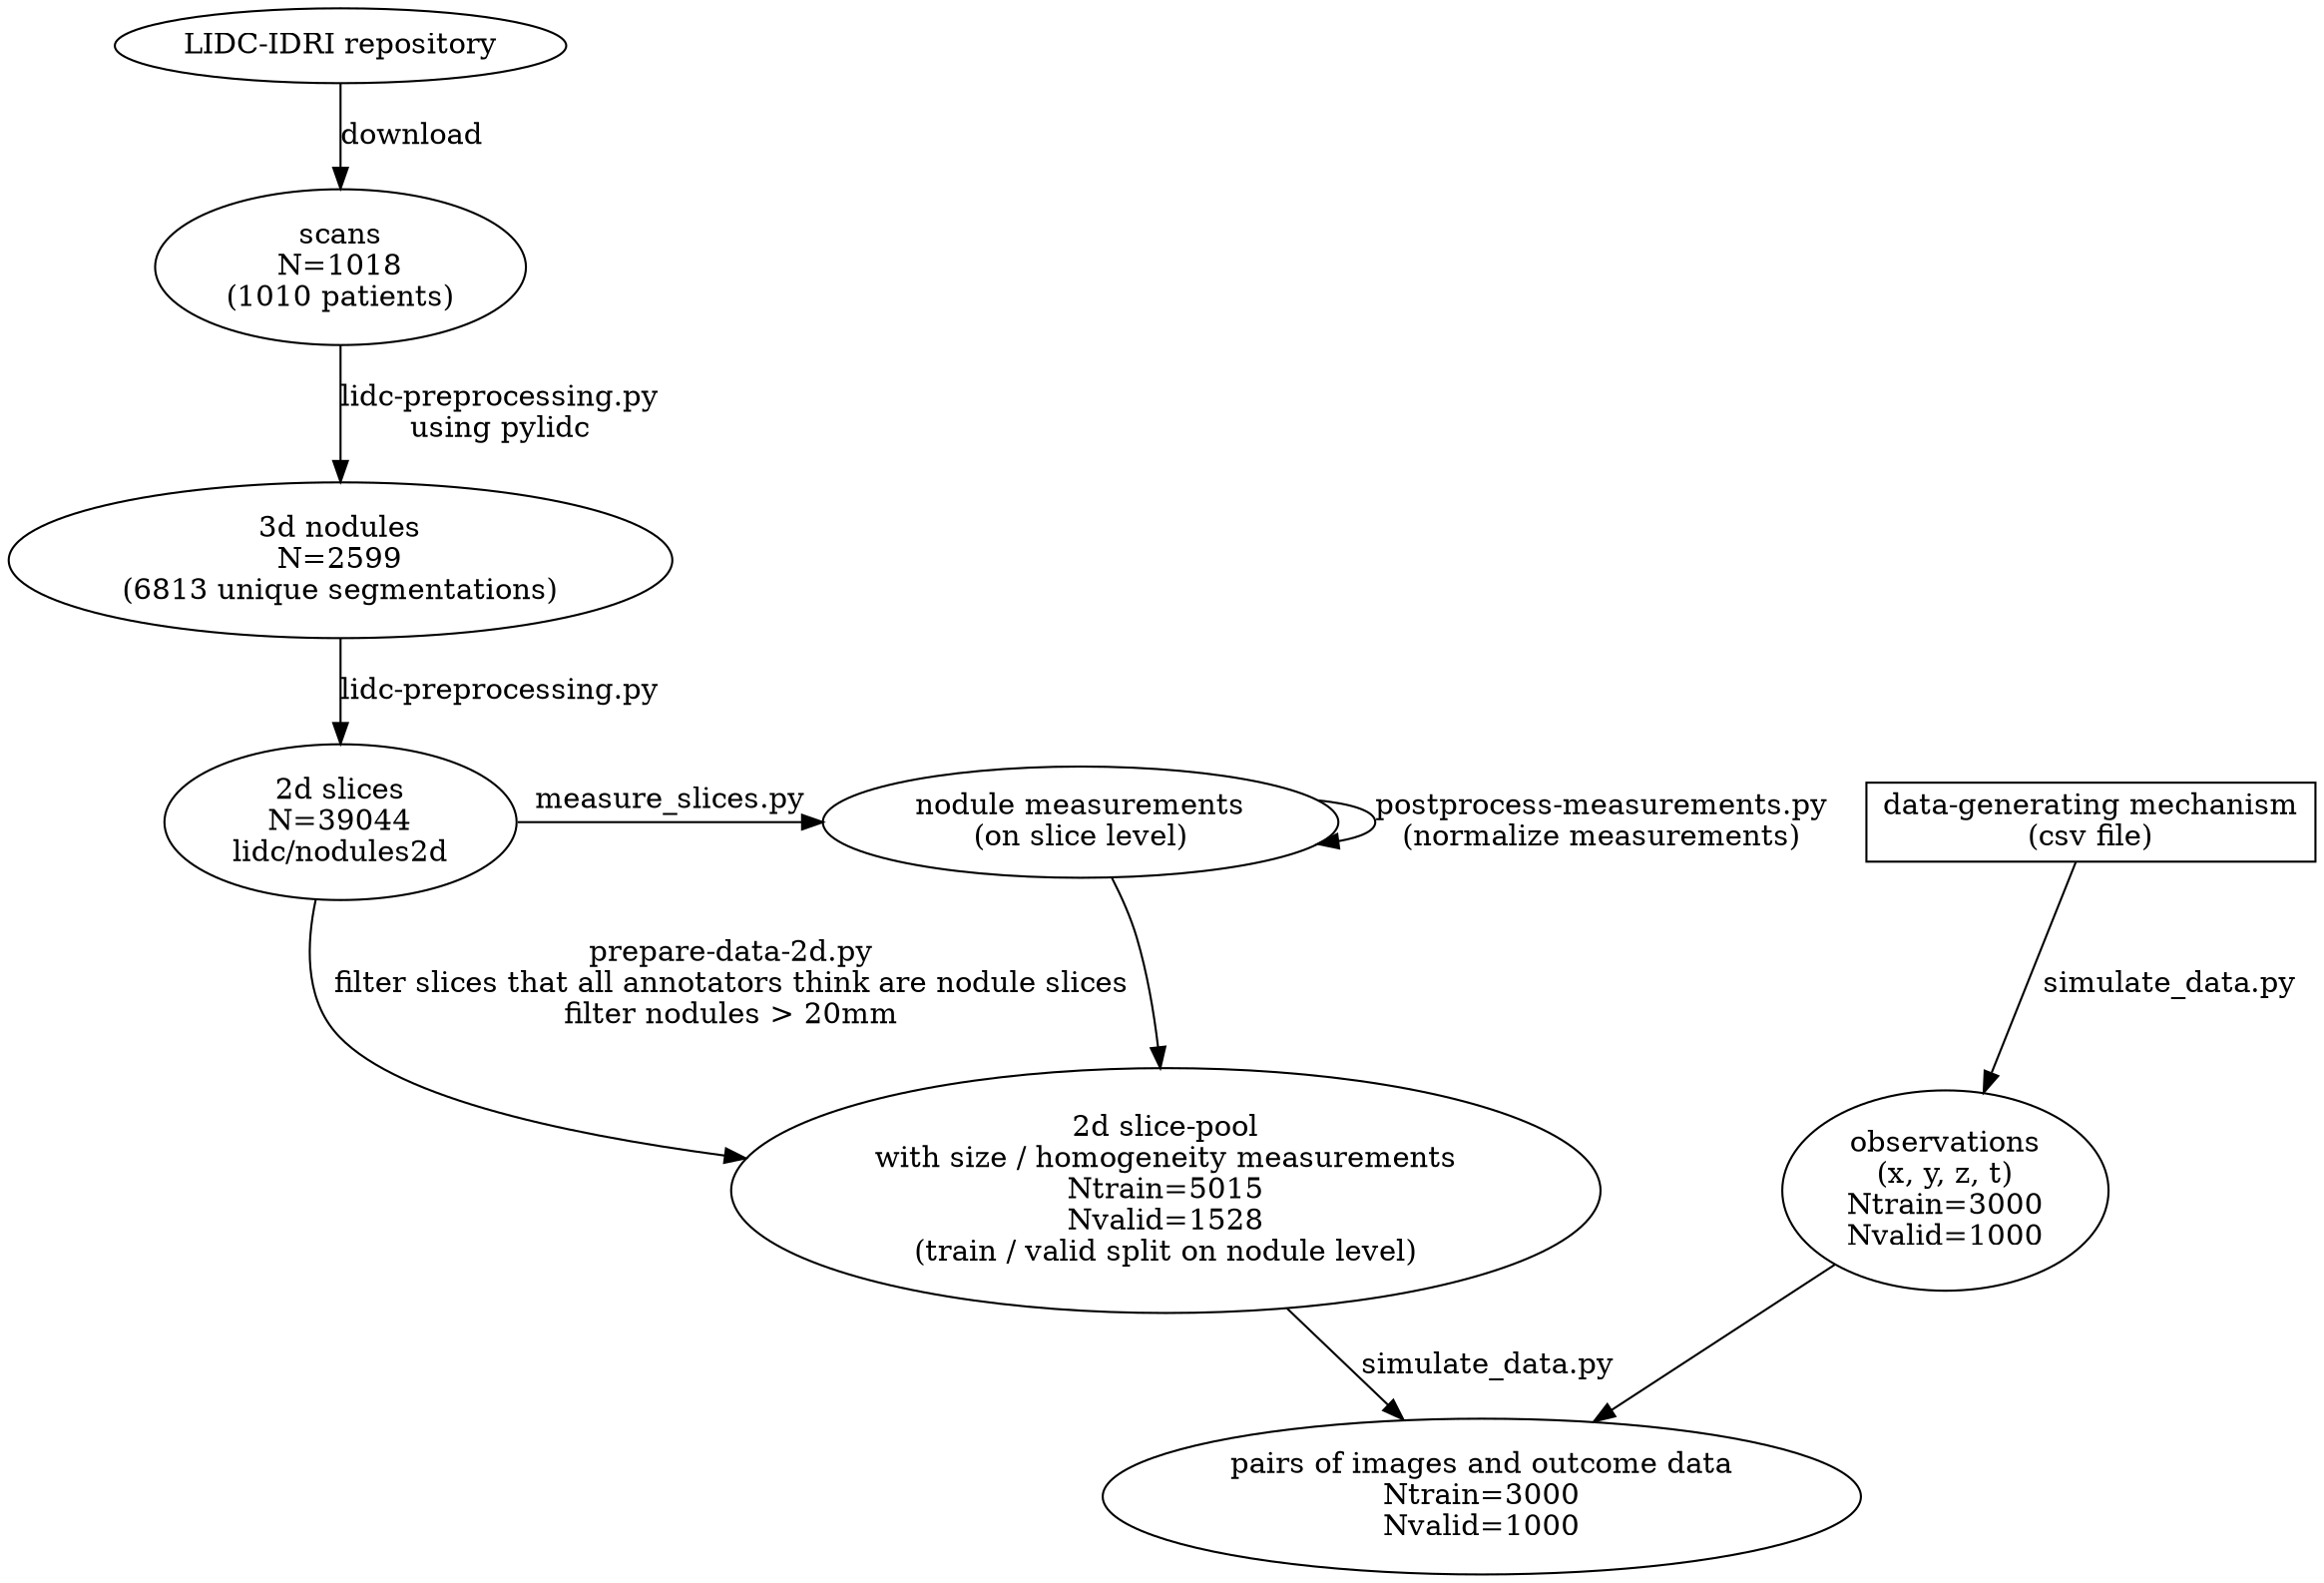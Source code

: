 digraph G {
    /* Entities */
    lidcrepo[label="LIDC-IDRI repository"]
    scans [label="scans\nN=1018\n(1010 patients)"]
    nodules[label="3d nodules\nN=2599\n(6813 unique segmentations)"]
    allslices[label="2d slices\nN=39044\nlidc/nodules2d"]
    selectslices[label="2d slice-pool\nwith size / homogeneity measurements\nNtrain=5015\nNvalid=1528\n(train / valid split on nodule level)"]    
    measurements[label="nodule measurements\n(on slice level)"]
    observations[label="observations\n(x, y, z, t)\nNtrain=3000\nNvalid=1000"]
    genmodel[label="data-generating mechanism\n(csv file)", shape="rectangle"]
    obsimgpairs[label="pairs of images and outcome data\nNtrain=3000\nNvalid=1000"]

    /* Relationships */
    lidcrepo -> scans [label="download"]
    scans -> nodules [label="lidc-preprocessing.py\nusing pylidc"]
    nodules -> allslices [label="lidc-preprocessing.py"]
    allslices -> measurements[label="measure_slices.py"]
    allslices -> selectslices [label="prepare-data-2d.py\nfilter slices that all annotators think are nodule slices\nfilter nodules > 20mm"]
    measurements -> selectslices
    selectslices -> obsimgpairs [label="simulate_data.py"]
    genmodel -> observations[label="simulate_data.py"]
    observations -> obsimgpairs
    measurements -> measurements[label="postprocess-measurements.py\n(normalize measurements)"]

    /* Ranks */
    subgraph {
        rank=same allslices measurements;
    }
    subgraph {
        rank=same genmodel allslices
    }
}
